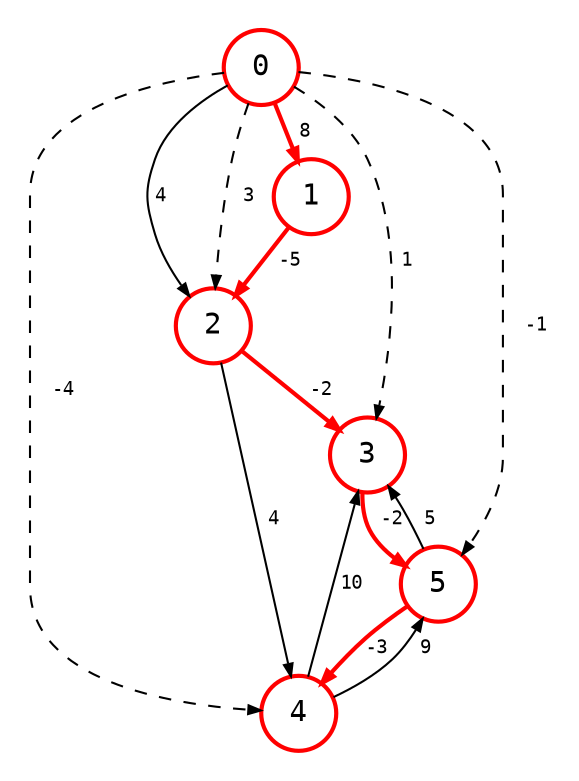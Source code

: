 digraph {
    node [shape=circle, fontname="monospace", fixedsize=true, width=0.5];
    edge [arrowsize=0.6, fontname="monospace", fontsize=9];
    layout=dot;
    pad=0.2;
    ranksep=0.2;

    0, 1, 2, 3, 4, 5 [style=bold, color=red];

    0 -> 1 [label=" 8", color=red, style=bold];
    0 -> 2 [label="4", color="#bbb"];
    1 -> 2 [label=" -5", color=red, style=bold];
    2 -> 3 [label=" -2", color=red, style=bold];
    2 -> 4 [label=" 4", color="#bbb"];
    3 -> 5 [label=" -2", color=red, style=bold];
    4 -> 3 [label="10", color="#bbb"];
    4 -> 5 [label=" 9", color="#bbb"];
    5 -> 3 [label=" 5", color="#bbb"];
    5 -> 4 [label="-3", color=red, style=bold];

    0 -> 2 [label=" 3", style=dashed];
    0 -> 3 [label=" 1", style=dashed];
    0 -> 4 [label="  -4", style=dashed];
    0 -> 5 [label="  -1", style=dashed];
}